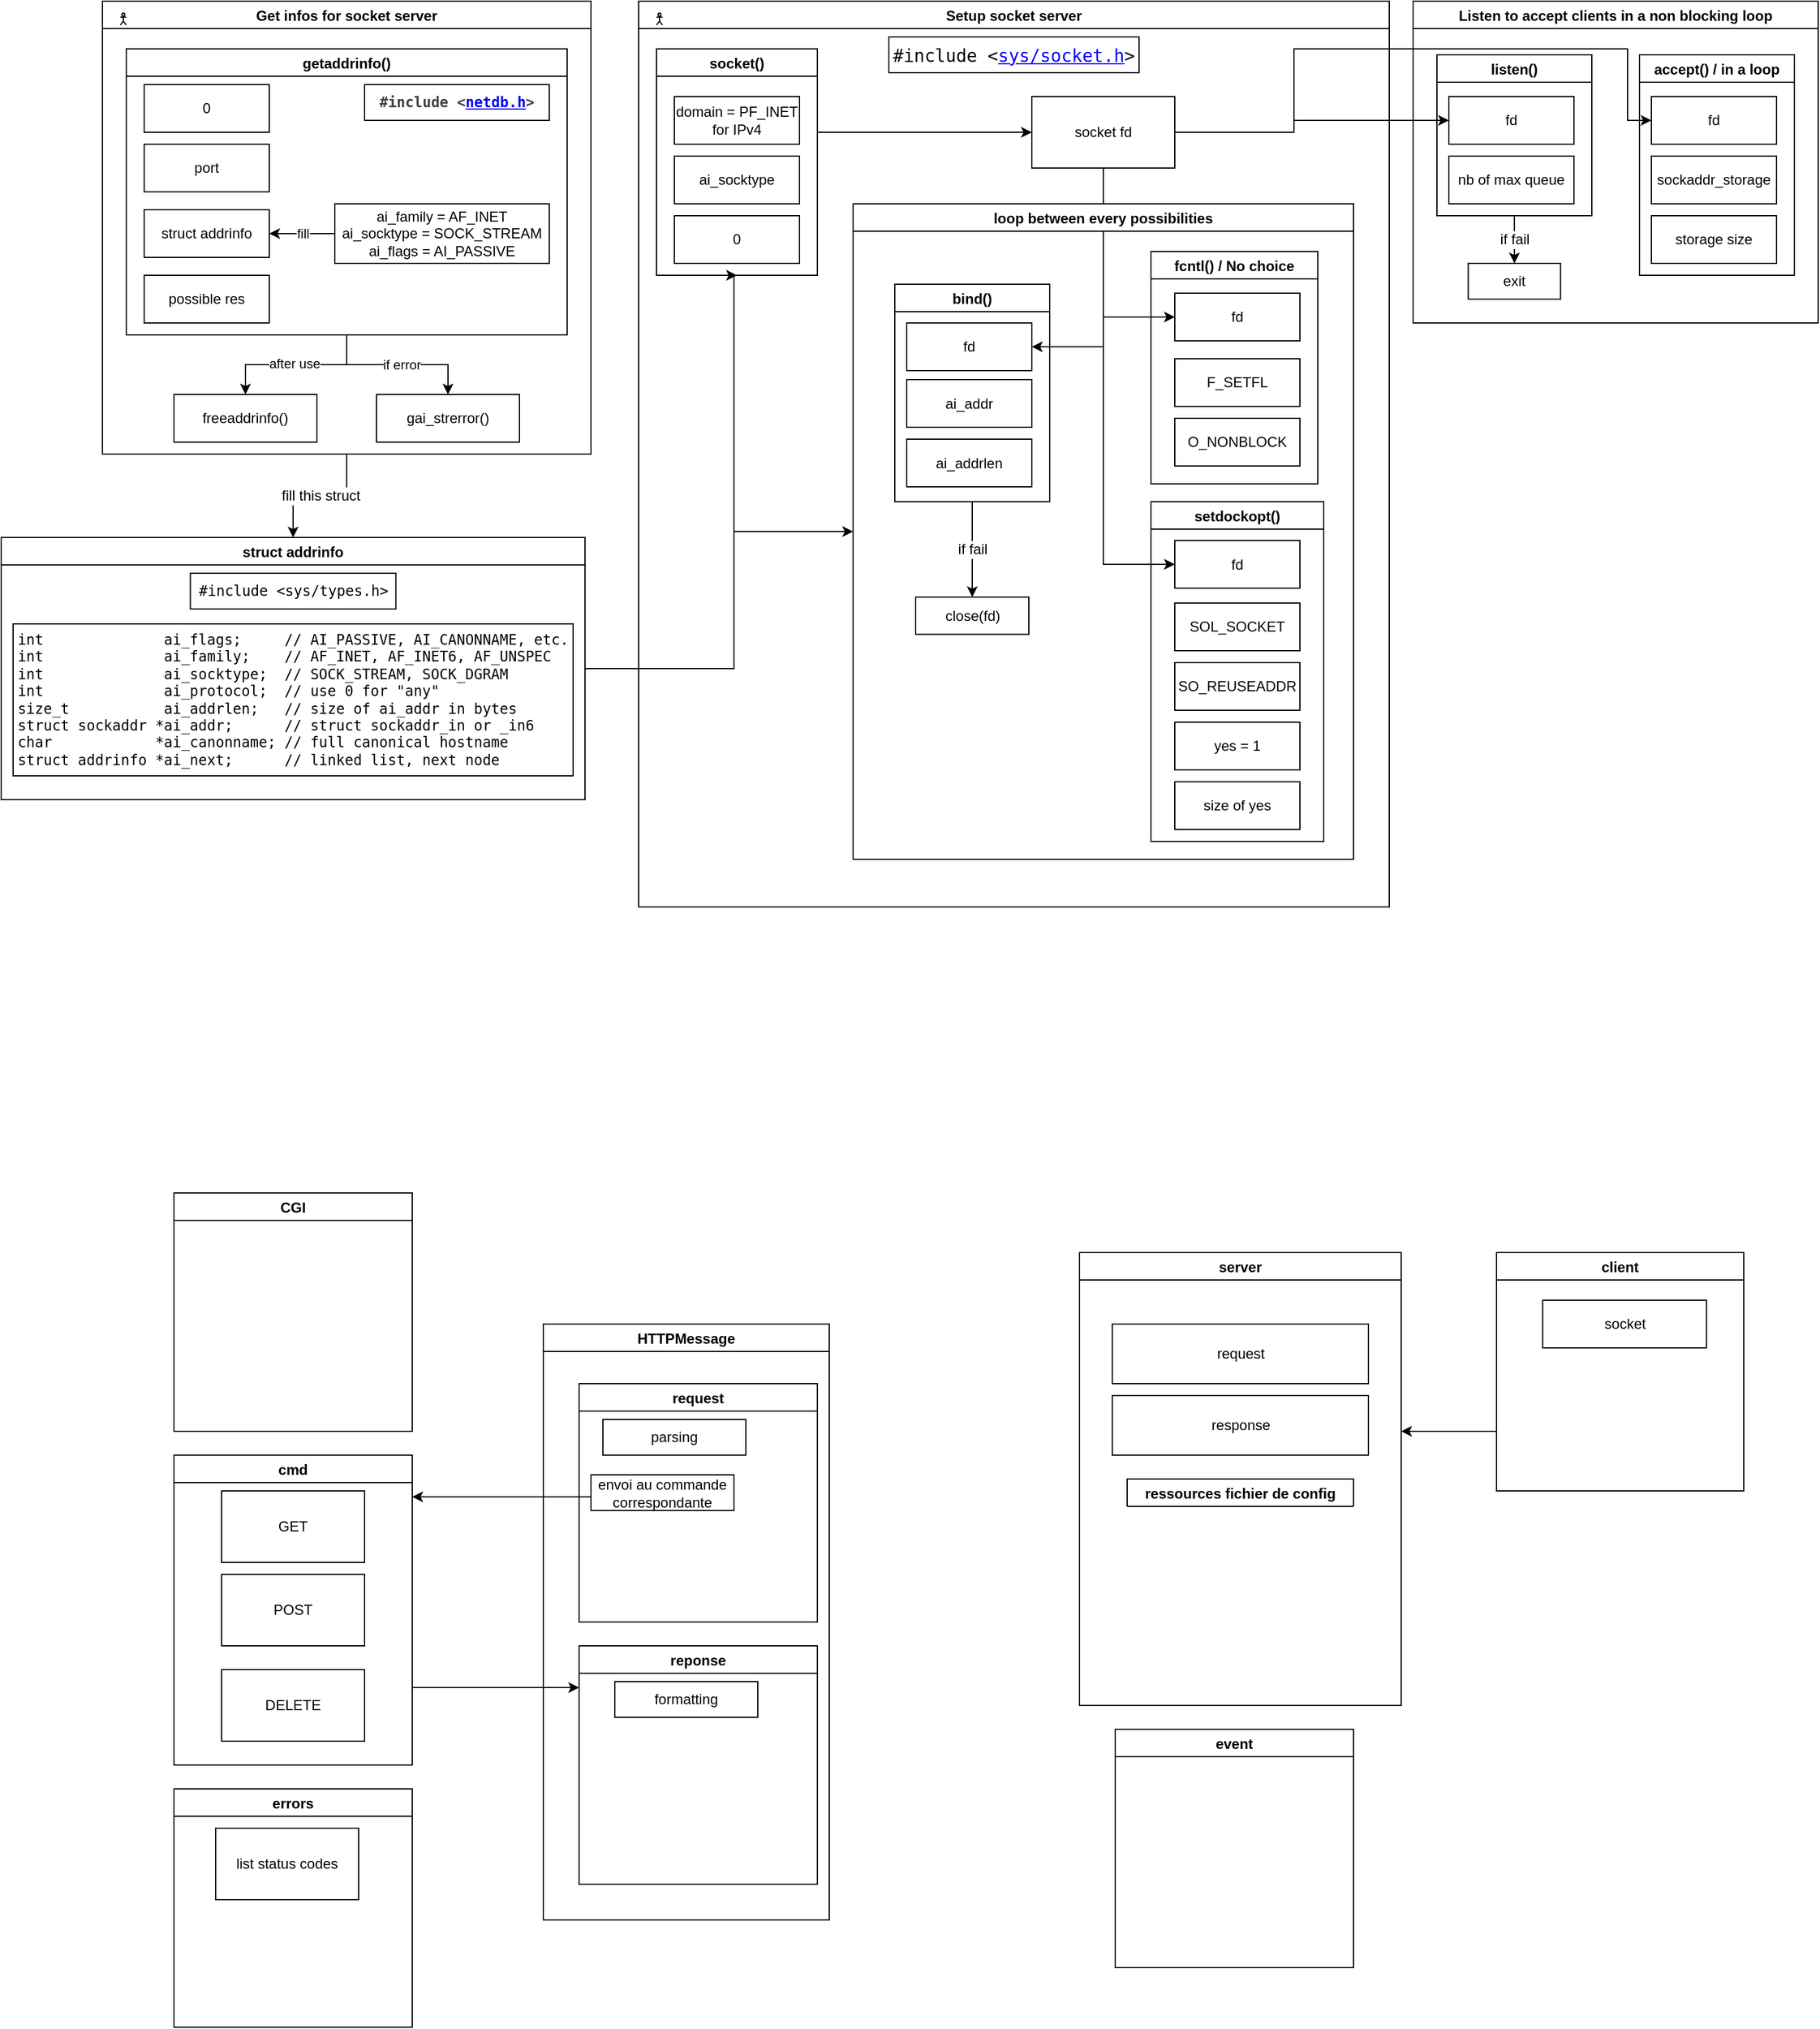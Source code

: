 <mxfile version="18.0.2" type="device"><diagram id="STx37Zjw8qyAzk-qV_vX" name="Page-1"><mxGraphModel dx="3122" dy="3036" grid="1" gridSize="10" guides="1" tooltips="1" connect="1" arrows="1" fold="1" page="1" pageScale="1" pageWidth="850" pageHeight="1100" math="0" shadow="0"><root><mxCell id="0"/><mxCell id="1" parent="0"/><mxCell id="xPyJkipvN4jEaGFvWJgq-1" value="server" style="swimlane;" parent="1" vertex="1"><mxGeometry y="-20" width="270" height="380" as="geometry"/></mxCell><mxCell id="xPyJkipvN4jEaGFvWJgq-4" value="request" style="rounded=0;whiteSpace=wrap;html=1;" parent="xPyJkipvN4jEaGFvWJgq-1" vertex="1"><mxGeometry x="27.5" y="60" width="215" height="50" as="geometry"/></mxCell><mxCell id="xPyJkipvN4jEaGFvWJgq-5" value="response" style="rounded=0;whiteSpace=wrap;html=1;" parent="xPyJkipvN4jEaGFvWJgq-1" vertex="1"><mxGeometry x="27.5" y="120" width="215" height="50" as="geometry"/></mxCell><mxCell id="xPyJkipvN4jEaGFvWJgq-18" value="ressources fichier de config" style="swimlane;" parent="xPyJkipvN4jEaGFvWJgq-1" vertex="1" collapsed="1"><mxGeometry x="40" y="190" width="190" height="23" as="geometry"><mxRectangle x="-230" y="640" width="200" height="200" as="alternateBounds"/></mxGeometry></mxCell><mxCell id="xPyJkipvN4jEaGFvWJgq-6" value="CGI" style="swimlane;" parent="1" vertex="1"><mxGeometry x="-760" y="-70" width="200" height="200" as="geometry"/></mxCell><mxCell id="xPyJkipvN4jEaGFvWJgq-7" value="event" style="swimlane;" parent="1" vertex="1"><mxGeometry x="30" y="380" width="200" height="200" as="geometry"/></mxCell><mxCell id="yT_IgsEZRaOhdsvqNlw--4" style="edgeStyle=orthogonalEdgeStyle;rounded=0;orthogonalLoop=1;jettySize=auto;html=1;exitX=0;exitY=0.75;exitDx=0;exitDy=0;" parent="1" source="xPyJkipvN4jEaGFvWJgq-8" edge="1"><mxGeometry relative="1" as="geometry"><mxPoint x="270" y="130" as="targetPoint"/></mxGeometry></mxCell><mxCell id="xPyJkipvN4jEaGFvWJgq-8" value="client" style="swimlane;" parent="1" vertex="1"><mxGeometry x="350" y="-20" width="207.5" height="200" as="geometry"/></mxCell><mxCell id="xPyJkipvN4jEaGFvWJgq-2" value="socket" style="rounded=0;whiteSpace=wrap;html=1;" parent="xPyJkipvN4jEaGFvWJgq-8" vertex="1"><mxGeometry x="38.75" y="40" width="137.5" height="40" as="geometry"/></mxCell><mxCell id="xPyJkipvN4jEaGFvWJgq-9" value="errors" style="swimlane;" parent="1" vertex="1"><mxGeometry x="-760" y="430" width="200" height="200" as="geometry"/></mxCell><mxCell id="xPyJkipvN4jEaGFvWJgq-30" value="list status codes" style="rounded=0;whiteSpace=wrap;html=1;" parent="xPyJkipvN4jEaGFvWJgq-9" vertex="1"><mxGeometry x="35" y="33" width="120" height="60" as="geometry"/></mxCell><mxCell id="yT_IgsEZRaOhdsvqNlw--6" style="edgeStyle=orthogonalEdgeStyle;rounded=0;orthogonalLoop=1;jettySize=auto;html=1;exitX=1;exitY=0.75;exitDx=0;exitDy=0;" parent="1" source="xPyJkipvN4jEaGFvWJgq-10" edge="1"><mxGeometry relative="1" as="geometry"><mxPoint x="-420" y="345" as="targetPoint"/></mxGeometry></mxCell><mxCell id="xPyJkipvN4jEaGFvWJgq-10" value="cmd" style="swimlane;" parent="1" vertex="1"><mxGeometry x="-760" y="150" width="200" height="260" as="geometry"/></mxCell><mxCell id="xPyJkipvN4jEaGFvWJgq-11" value="GET" style="rounded=0;whiteSpace=wrap;html=1;" parent="xPyJkipvN4jEaGFvWJgq-10" vertex="1"><mxGeometry x="40" y="30" width="120" height="60" as="geometry"/></mxCell><mxCell id="xPyJkipvN4jEaGFvWJgq-12" value="POST" style="rounded=0;whiteSpace=wrap;html=1;" parent="xPyJkipvN4jEaGFvWJgq-10" vertex="1"><mxGeometry x="40" y="100" width="120" height="60" as="geometry"/></mxCell><mxCell id="xPyJkipvN4jEaGFvWJgq-13" value="DELETE" style="rounded=0;whiteSpace=wrap;html=1;" parent="xPyJkipvN4jEaGFvWJgq-10" vertex="1"><mxGeometry x="40" y="180" width="120" height="60" as="geometry"/></mxCell><mxCell id="xPyJkipvN4jEaGFvWJgq-14" value="request" style="swimlane;" parent="1" vertex="1"><mxGeometry x="-420" y="90" width="200" height="200" as="geometry"><mxRectangle x="-390" y="160" width="80" height="23" as="alternateBounds"/></mxGeometry></mxCell><mxCell id="xPyJkipvN4jEaGFvWJgq-19" value="parsing" style="rounded=0;whiteSpace=wrap;html=1;" parent="xPyJkipvN4jEaGFvWJgq-14" vertex="1"><mxGeometry x="20" y="30" width="120" height="30" as="geometry"/></mxCell><mxCell id="xPyJkipvN4jEaGFvWJgq-20" value="reponse" style="swimlane;" parent="1" vertex="1"><mxGeometry x="-420" y="310" width="200" height="200" as="geometry"/></mxCell><mxCell id="xPyJkipvN4jEaGFvWJgq-21" value="formatting" style="rounded=0;whiteSpace=wrap;html=1;" parent="xPyJkipvN4jEaGFvWJgq-20" vertex="1"><mxGeometry x="30" y="30" width="120" height="30" as="geometry"/></mxCell><mxCell id="yT_IgsEZRaOhdsvqNlw--3" value="HTTPMessage" style="swimlane;" parent="1" vertex="1"><mxGeometry x="-450" y="40" width="240" height="500" as="geometry"/></mxCell><mxCell id="yT_IgsEZRaOhdsvqNlw--1" value="envoi au commande correspondante" style="rounded=0;whiteSpace=wrap;html=1;" parent="yT_IgsEZRaOhdsvqNlw--3" vertex="1"><mxGeometry x="40" y="126.5" width="120" height="30" as="geometry"/></mxCell><mxCell id="yT_IgsEZRaOhdsvqNlw--5" style="edgeStyle=orthogonalEdgeStyle;rounded=0;orthogonalLoop=1;jettySize=auto;html=1;exitX=0;exitY=0.5;exitDx=0;exitDy=0;" parent="1" source="yT_IgsEZRaOhdsvqNlw--1" edge="1"><mxGeometry relative="1" as="geometry"><mxPoint x="-560" y="185" as="targetPoint"/><Array as="points"><mxPoint x="-520" y="185"/><mxPoint x="-520" y="185"/></Array></mxGeometry></mxCell><mxCell id="IRyMb6q3slqYh_8cqwGk-146" value="fill this struct" style="edgeStyle=orthogonalEdgeStyle;rounded=0;orthogonalLoop=1;jettySize=auto;html=1;entryX=0.5;entryY=0;entryDx=0;entryDy=0;fontFamily=Helvetica;fontSize=12;fontColor=#000000;endArrow=classic;endFill=1;" edge="1" parent="1" source="IRyMb6q3slqYh_8cqwGk-2" target="IRyMb6q3slqYh_8cqwGk-141"><mxGeometry relative="1" as="geometry"/></mxCell><mxCell id="IRyMb6q3slqYh_8cqwGk-2" value="Get infos for socket server" style="swimlane;" vertex="1" parent="1"><mxGeometry x="-820" y="-1070" width="410" height="380" as="geometry"><mxRectangle x="-640" y="-900" width="180" height="23" as="alternateBounds"/></mxGeometry></mxCell><mxCell id="IRyMb6q3slqYh_8cqwGk-60" style="edgeStyle=orthogonalEdgeStyle;rounded=0;orthogonalLoop=1;jettySize=auto;html=1;fontFamily=Helvetica;endArrow=classic;endFill=1;" edge="1" parent="IRyMb6q3slqYh_8cqwGk-2" source="IRyMb6q3slqYh_8cqwGk-51" target="IRyMb6q3slqYh_8cqwGk-57"><mxGeometry relative="1" as="geometry"/></mxCell><mxCell id="IRyMb6q3slqYh_8cqwGk-61" style="edgeStyle=orthogonalEdgeStyle;rounded=0;orthogonalLoop=1;jettySize=auto;html=1;entryX=0.5;entryY=0;entryDx=0;entryDy=0;fontFamily=Helvetica;endArrow=classic;endFill=1;" edge="1" parent="IRyMb6q3slqYh_8cqwGk-2" source="IRyMb6q3slqYh_8cqwGk-51" target="IRyMb6q3slqYh_8cqwGk-53"><mxGeometry relative="1" as="geometry"/></mxCell><mxCell id="IRyMb6q3slqYh_8cqwGk-62" value="if error" style="edgeLabel;html=1;align=center;verticalAlign=middle;resizable=0;points=[];fontFamily=Helvetica;" vertex="1" connectable="0" parent="IRyMb6q3slqYh_8cqwGk-61"><mxGeometry x="0.139" relative="1" as="geometry"><mxPoint x="98" as="offset"/></mxGeometry></mxCell><mxCell id="IRyMb6q3slqYh_8cqwGk-63" value="after use" style="edgeLabel;html=1;align=center;verticalAlign=middle;resizable=0;points=[];fontFamily=Helvetica;" vertex="1" connectable="0" parent="IRyMb6q3slqYh_8cqwGk-61"><mxGeometry x="0.158" y="-1" relative="1" as="geometry"><mxPoint x="9" as="offset"/></mxGeometry></mxCell><mxCell id="IRyMb6q3slqYh_8cqwGk-51" value="getaddrinfo()" style="swimlane;" vertex="1" parent="IRyMb6q3slqYh_8cqwGk-2"><mxGeometry x="20" y="40" width="370" height="240" as="geometry"><mxRectangle x="50" y="40" width="110" height="23" as="alternateBounds"/></mxGeometry></mxCell><mxCell id="IRyMb6q3slqYh_8cqwGk-17" value="port" style="rounded=0;whiteSpace=wrap;html=1;" vertex="1" parent="IRyMb6q3slqYh_8cqwGk-51"><mxGeometry x="15" y="80" width="105" height="40" as="geometry"/></mxCell><mxCell id="IRyMb6q3slqYh_8cqwGk-3" value="struct addrinfo" style="rounded=0;whiteSpace=wrap;html=1;" vertex="1" parent="IRyMb6q3slqYh_8cqwGk-51"><mxGeometry x="15" y="135" width="105" height="40" as="geometry"/></mxCell><mxCell id="IRyMb6q3slqYh_8cqwGk-28" value="possible res" style="rounded=0;whiteSpace=wrap;html=1;" vertex="1" parent="IRyMb6q3slqYh_8cqwGk-51"><mxGeometry x="15" y="190" width="105" height="40" as="geometry"/></mxCell><mxCell id="IRyMb6q3slqYh_8cqwGk-12" value="ai_family = AF_INET&lt;br&gt;ai_socktype = SOCK_STREAM&lt;br&gt;ai_flags = AI_PASSIVE" style="rounded=0;whiteSpace=wrap;html=1;" vertex="1" parent="IRyMb6q3slqYh_8cqwGk-51"><mxGeometry x="175" y="130" width="180" height="50" as="geometry"/></mxCell><mxCell id="IRyMb6q3slqYh_8cqwGk-14" value="fill" style="edgeStyle=orthogonalEdgeStyle;rounded=0;orthogonalLoop=1;jettySize=auto;html=1;entryX=1;entryY=0.5;entryDx=0;entryDy=0;exitX=0;exitY=0.5;exitDx=0;exitDy=0;" edge="1" parent="IRyMb6q3slqYh_8cqwGk-51" source="IRyMb6q3slqYh_8cqwGk-12" target="IRyMb6q3slqYh_8cqwGk-3"><mxGeometry x="0.004" relative="1" as="geometry"><mxPoint x="220" y="-120" as="sourcePoint"/><mxPoint as="offset"/></mxGeometry></mxCell><mxCell id="IRyMb6q3slqYh_8cqwGk-88" value="0" style="rounded=0;whiteSpace=wrap;html=1;" vertex="1" parent="IRyMb6q3slqYh_8cqwGk-51"><mxGeometry x="15" y="30" width="105" height="40" as="geometry"/></mxCell><mxCell id="IRyMb6q3slqYh_8cqwGk-93" value="&lt;pre style=&quot;color: rgb(64, 64, 64); text-align: start;&quot;&gt;&lt;b&gt;#include &amp;lt;&lt;a&gt;netdb.h&lt;/a&gt;&amp;gt;&lt;/b&gt;&lt;/pre&gt;" style="rounded=0;whiteSpace=wrap;html=1;fontFamily=Helvetica;fontColor=#030303;" vertex="1" parent="IRyMb6q3slqYh_8cqwGk-51"><mxGeometry x="200" y="30" width="155" height="30" as="geometry"/></mxCell><mxCell id="IRyMb6q3slqYh_8cqwGk-53" value="freeaddrinfo()" style="rounded=0;whiteSpace=wrap;html=1;" vertex="1" parent="IRyMb6q3slqYh_8cqwGk-2"><mxGeometry x="60" y="330" width="120" height="40" as="geometry"/></mxCell><mxCell id="IRyMb6q3slqYh_8cqwGk-57" value="&lt;pre style=&quot;text-align: start;&quot;&gt;&lt;font color=&quot;#030303&quot; style=&quot;&quot; face=&quot;Helvetica&quot;&gt;gai_strerror()&lt;/font&gt;&lt;/pre&gt;" style="rounded=0;whiteSpace=wrap;html=1;" vertex="1" parent="IRyMb6q3slqYh_8cqwGk-2"><mxGeometry x="230" y="330" width="120" height="40" as="geometry"/></mxCell><mxCell id="IRyMb6q3slqYh_8cqwGk-6" value="&lt;p style=&quot;line-height: 0;&quot;&gt;&lt;br&gt;&lt;/p&gt;" style="shape=umlActor;verticalLabelPosition=bottom;verticalAlign=top;html=1;outlineConnect=0;" vertex="1" parent="IRyMb6q3slqYh_8cqwGk-2"><mxGeometry x="15" y="10" width="5" height="10" as="geometry"/></mxCell><mxCell id="IRyMb6q3slqYh_8cqwGk-64" value="Setup socket server" style="swimlane;fontFamily=Helvetica;fontColor=#030303;startSize=23;" vertex="1" parent="1"><mxGeometry x="-370" y="-1070" width="630" height="760" as="geometry"/></mxCell><mxCell id="IRyMb6q3slqYh_8cqwGk-79" value="&lt;p style=&quot;line-height: 0;&quot;&gt;&lt;br&gt;&lt;/p&gt;" style="shape=umlActor;verticalLabelPosition=bottom;verticalAlign=top;html=1;outlineConnect=0;" vertex="1" parent="IRyMb6q3slqYh_8cqwGk-64"><mxGeometry x="15" y="10" width="5" height="10" as="geometry"/></mxCell><mxCell id="IRyMb6q3slqYh_8cqwGk-92" style="edgeStyle=orthogonalEdgeStyle;rounded=0;orthogonalLoop=1;jettySize=auto;html=1;fontFamily=Helvetica;fontColor=#030303;endArrow=classic;endFill=1;" edge="1" parent="IRyMb6q3slqYh_8cqwGk-64" source="IRyMb6q3slqYh_8cqwGk-81" target="IRyMb6q3slqYh_8cqwGk-91"><mxGeometry relative="1" as="geometry"><Array as="points"><mxPoint x="190" y="110"/><mxPoint x="190" y="110"/></Array></mxGeometry></mxCell><mxCell id="IRyMb6q3slqYh_8cqwGk-81" value="socket()" style="swimlane;fontFamily=Helvetica;fontColor=#030303;" vertex="1" parent="IRyMb6q3slqYh_8cqwGk-64"><mxGeometry x="15" y="40" width="135" height="190" as="geometry"/></mxCell><mxCell id="IRyMb6q3slqYh_8cqwGk-83" style="edgeStyle=orthogonalEdgeStyle;rounded=0;orthogonalLoop=1;jettySize=auto;html=1;exitX=0.5;exitY=1;exitDx=0;exitDy=0;fontFamily=Helvetica;fontColor=#030303;endArrow=classic;endFill=1;" edge="1" parent="IRyMb6q3slqYh_8cqwGk-81"><mxGeometry relative="1" as="geometry"><mxPoint x="75" y="70" as="sourcePoint"/><mxPoint x="75" y="70" as="targetPoint"/></mxGeometry></mxCell><mxCell id="IRyMb6q3slqYh_8cqwGk-84" value="domain = PF_INET for IPv4" style="rounded=0;whiteSpace=wrap;html=1;" vertex="1" parent="IRyMb6q3slqYh_8cqwGk-81"><mxGeometry x="15" y="40" width="105" height="40" as="geometry"/></mxCell><mxCell id="IRyMb6q3slqYh_8cqwGk-85" value="ai_socktype" style="rounded=0;whiteSpace=wrap;html=1;" vertex="1" parent="IRyMb6q3slqYh_8cqwGk-81"><mxGeometry x="15" y="90" width="105" height="40" as="geometry"/></mxCell><mxCell id="IRyMb6q3slqYh_8cqwGk-87" value="0" style="rounded=0;whiteSpace=wrap;html=1;" vertex="1" parent="IRyMb6q3slqYh_8cqwGk-81"><mxGeometry x="15" y="140" width="105" height="40" as="geometry"/></mxCell><mxCell id="IRyMb6q3slqYh_8cqwGk-109" style="edgeStyle=orthogonalEdgeStyle;rounded=0;orthogonalLoop=1;jettySize=auto;html=1;entryX=0;entryY=0.5;entryDx=0;entryDy=0;fontFamily=Helvetica;fontColor=#030303;endArrow=classic;endFill=1;" edge="1" parent="IRyMb6q3slqYh_8cqwGk-64" source="IRyMb6q3slqYh_8cqwGk-91" target="IRyMb6q3slqYh_8cqwGk-108"><mxGeometry relative="1" as="geometry"/></mxCell><mxCell id="IRyMb6q3slqYh_8cqwGk-116" style="edgeStyle=orthogonalEdgeStyle;rounded=0;orthogonalLoop=1;jettySize=auto;html=1;fontFamily=Helvetica;fontColor=#030303;endArrow=classic;endFill=1;entryX=0;entryY=0.5;entryDx=0;entryDy=0;" edge="1" parent="IRyMb6q3slqYh_8cqwGk-64" source="IRyMb6q3slqYh_8cqwGk-91" target="IRyMb6q3slqYh_8cqwGk-118"><mxGeometry relative="1" as="geometry"><mxPoint x="390" y="330" as="targetPoint"/></mxGeometry></mxCell><mxCell id="IRyMb6q3slqYh_8cqwGk-127" style="edgeStyle=orthogonalEdgeStyle;rounded=0;orthogonalLoop=1;jettySize=auto;html=1;entryX=1;entryY=0.5;entryDx=0;entryDy=0;fontFamily=Helvetica;fontSize=12;fontColor=#030303;endArrow=classic;endFill=1;" edge="1" parent="IRyMb6q3slqYh_8cqwGk-64" source="IRyMb6q3slqYh_8cqwGk-91" target="IRyMb6q3slqYh_8cqwGk-124"><mxGeometry relative="1" as="geometry"/></mxCell><mxCell id="IRyMb6q3slqYh_8cqwGk-91" value="socket fd" style="rounded=0;whiteSpace=wrap;html=1;fontFamily=Helvetica;fontColor=#030303;" vertex="1" parent="IRyMb6q3slqYh_8cqwGk-64"><mxGeometry x="330" y="80" width="120" height="60" as="geometry"/></mxCell><mxCell id="IRyMb6q3slqYh_8cqwGk-94" value="&lt;span style=&quot;color: rgb(0, 0, 0); font-family: monospace; font-size: 14.667px; font-style: normal; font-variant-ligatures: normal; font-variant-caps: normal; font-weight: 400; letter-spacing: normal; orphans: 2; text-align: start; text-indent: 0px; text-transform: none; widows: 2; word-spacing: 0px; -webkit-text-stroke-width: 0px; background-color: rgb(255, 255, 255); text-decoration-thickness: initial; text-decoration-style: initial; text-decoration-color: initial; float: none; display: inline !important;&quot;&gt;#include &amp;lt;&lt;/span&gt;&lt;a style=&quot;color: rgb(0, 0, 255); font-family: monospace; font-size: 14.667px; font-style: normal; font-variant-ligatures: normal; font-variant-caps: normal; font-weight: 400; letter-spacing: normal; orphans: 2; text-align: start; text-indent: 0px; text-transform: none; widows: 2; word-spacing: 0px; -webkit-text-stroke-width: 0px; background-color: rgb(255, 255, 255);&quot; href=&quot;https://pubs.opengroup.org/onlinepubs/009604499/basedefs/sys/socket.h.html&quot;&gt;sys/socket.h&lt;/a&gt;&lt;span style=&quot;color: rgb(0, 0, 0); font-family: monospace; font-size: 14.667px; font-style: normal; font-variant-ligatures: normal; font-variant-caps: normal; font-weight: 400; letter-spacing: normal; orphans: 2; text-align: start; text-indent: 0px; text-transform: none; widows: 2; word-spacing: 0px; -webkit-text-stroke-width: 0px; background-color: rgb(255, 255, 255); text-decoration-thickness: initial; text-decoration-style: initial; text-decoration-color: initial; float: none; display: inline !important;&quot;&gt;&amp;gt;&lt;/span&gt;&lt;br style=&quot;color: rgb(0, 0, 0); font-family: monospace; font-size: 14.667px; font-style: normal; font-variant-ligatures: normal; font-variant-caps: normal; font-weight: 400; letter-spacing: normal; orphans: 2; text-align: start; text-indent: 0px; text-transform: none; widows: 2; word-spacing: 0px; -webkit-text-stroke-width: 0px; background-color: rgb(255, 255, 255); text-decoration-thickness: initial; text-decoration-style: initial; text-decoration-color: initial;&quot;&gt;" style="rounded=0;whiteSpace=wrap;html=1;fontFamily=Helvetica;fontColor=#030303;" vertex="1" parent="IRyMb6q3slqYh_8cqwGk-64"><mxGeometry x="210" y="30" width="210" height="30" as="geometry"/></mxCell><mxCell id="IRyMb6q3slqYh_8cqwGk-139" value="loop between every possibilities" style="swimlane;fontFamily=Helvetica;fontSize=12;fontColor=#030303;" vertex="1" parent="IRyMb6q3slqYh_8cqwGk-64"><mxGeometry x="180" y="170" width="420" height="550" as="geometry"/></mxCell><mxCell id="IRyMb6q3slqYh_8cqwGk-100" value="fcntl() / No choice" style="swimlane;fontFamily=Helvetica;fontColor=#030303;startSize=23;" vertex="1" parent="IRyMb6q3slqYh_8cqwGk-139"><mxGeometry x="250" y="40" width="140" height="195" as="geometry"><mxRectangle x="475" y="85" width="130" height="23" as="alternateBounds"/></mxGeometry></mxCell><mxCell id="IRyMb6q3slqYh_8cqwGk-108" value="fd" style="rounded=0;whiteSpace=wrap;html=1;" vertex="1" parent="IRyMb6q3slqYh_8cqwGk-100"><mxGeometry x="20" y="35" width="105" height="40" as="geometry"/></mxCell><mxCell id="IRyMb6q3slqYh_8cqwGk-114" value="O_NONBLOCK" style="rounded=0;whiteSpace=wrap;html=1;" vertex="1" parent="IRyMb6q3slqYh_8cqwGk-100"><mxGeometry x="20" y="140" width="105" height="40" as="geometry"/></mxCell><mxCell id="IRyMb6q3slqYh_8cqwGk-113" value="F_SETFL" style="rounded=0;whiteSpace=wrap;html=1;" vertex="1" parent="IRyMb6q3slqYh_8cqwGk-100"><mxGeometry x="20" y="90" width="105" height="40" as="geometry"/></mxCell><mxCell id="IRyMb6q3slqYh_8cqwGk-101" value="setdockopt()" style="swimlane;fontFamily=Helvetica;fontColor=#030303;startSize=23;" vertex="1" parent="IRyMb6q3slqYh_8cqwGk-139"><mxGeometry x="250" y="250" width="145" height="285" as="geometry"><mxRectangle x="475" y="165" width="100" height="23" as="alternateBounds"/></mxGeometry></mxCell><mxCell id="IRyMb6q3slqYh_8cqwGk-118" value="fd" style="rounded=0;whiteSpace=wrap;html=1;" vertex="1" parent="IRyMb6q3slqYh_8cqwGk-101"><mxGeometry x="20" y="32.5" width="105" height="40" as="geometry"/></mxCell><mxCell id="IRyMb6q3slqYh_8cqwGk-120" value="&lt;span style=&quot;font-family: verdana, helvetica, arial, sans-serif; text-align: start; background-color: rgb(255, 255, 255);&quot;&gt;&lt;font color=&quot;#030303&quot; style=&quot;font-size: 12px;&quot;&gt;SOL_SOCKET&lt;/font&gt;&lt;/span&gt;" style="rounded=0;whiteSpace=wrap;html=1;" vertex="1" parent="IRyMb6q3slqYh_8cqwGk-101"><mxGeometry x="20" y="85" width="105" height="40" as="geometry"/></mxCell><mxCell id="IRyMb6q3slqYh_8cqwGk-121" value="&lt;span style=&quot;font-family: verdana, helvetica, arial, sans-serif; text-align: start; background-color: rgb(255, 255, 255);&quot;&gt;&lt;font color=&quot;#030303&quot; style=&quot;font-size: 12px;&quot;&gt;SO_REUSEADDR&lt;/font&gt;&lt;/span&gt;" style="rounded=0;whiteSpace=wrap;html=1;" vertex="1" parent="IRyMb6q3slqYh_8cqwGk-101"><mxGeometry x="20" y="135" width="105" height="40" as="geometry"/></mxCell><mxCell id="IRyMb6q3slqYh_8cqwGk-122" value="&lt;span style=&quot;font-family: verdana, helvetica, arial, sans-serif; text-align: start; background-color: rgb(255, 255, 255);&quot;&gt;&lt;font color=&quot;#030303&quot; style=&quot;font-size: 12px;&quot;&gt;yes = 1&lt;/font&gt;&lt;/span&gt;" style="rounded=0;whiteSpace=wrap;html=1;" vertex="1" parent="IRyMb6q3slqYh_8cqwGk-101"><mxGeometry x="20" y="185" width="105" height="40" as="geometry"/></mxCell><mxCell id="IRyMb6q3slqYh_8cqwGk-123" value="&lt;span style=&quot;font-family: verdana, helvetica, arial, sans-serif; text-align: start; background-color: rgb(255, 255, 255);&quot;&gt;&lt;font color=&quot;#030303&quot; style=&quot;font-size: 12px;&quot;&gt;size of yes&lt;/font&gt;&lt;/span&gt;" style="rounded=0;whiteSpace=wrap;html=1;" vertex="1" parent="IRyMb6q3slqYh_8cqwGk-101"><mxGeometry x="20" y="235" width="105" height="40" as="geometry"/></mxCell><mxCell id="IRyMb6q3slqYh_8cqwGk-135" value="&lt;span style=&quot;font-weight: normal;&quot;&gt;close(fd)&lt;/span&gt;" style="whiteSpace=wrap;html=1;fontColor=#030303;fontStyle=1;startSize=23;" vertex="1" parent="IRyMb6q3slqYh_8cqwGk-139"><mxGeometry x="52.5" y="330" width="95" height="31.25" as="geometry"/></mxCell><mxCell id="IRyMb6q3slqYh_8cqwGk-99" value="bind()" style="swimlane;fontFamily=Helvetica;fontColor=#030303;startSize=23;" vertex="1" parent="IRyMb6q3slqYh_8cqwGk-139"><mxGeometry x="35" y="67.5" width="130" height="182.5" as="geometry"/></mxCell><mxCell id="IRyMb6q3slqYh_8cqwGk-124" value="fd" style="rounded=0;whiteSpace=wrap;html=1;" vertex="1" parent="IRyMb6q3slqYh_8cqwGk-99"><mxGeometry x="10" y="32.5" width="105" height="40" as="geometry"/></mxCell><mxCell id="IRyMb6q3slqYh_8cqwGk-126" value="ai_addrlen" style="rounded=0;whiteSpace=wrap;html=1;" vertex="1" parent="IRyMb6q3slqYh_8cqwGk-99"><mxGeometry x="10" y="130" width="105" height="40" as="geometry"/></mxCell><mxCell id="IRyMb6q3slqYh_8cqwGk-125" value="ai_addr" style="rounded=0;whiteSpace=wrap;html=1;" vertex="1" parent="IRyMb6q3slqYh_8cqwGk-99"><mxGeometry x="10" y="80" width="105" height="40" as="geometry"/></mxCell><mxCell id="IRyMb6q3slqYh_8cqwGk-136" value="if fail" style="edgeStyle=orthogonalEdgeStyle;rounded=0;orthogonalLoop=1;jettySize=auto;html=1;fontFamily=Helvetica;fontSize=12;fontColor=#030303;endArrow=classic;endFill=1;" edge="1" parent="IRyMb6q3slqYh_8cqwGk-139" source="IRyMb6q3slqYh_8cqwGk-99" target="IRyMb6q3slqYh_8cqwGk-135"><mxGeometry relative="1" as="geometry"/></mxCell><mxCell id="IRyMb6q3slqYh_8cqwGk-147" style="edgeStyle=orthogonalEdgeStyle;rounded=0;orthogonalLoop=1;jettySize=auto;html=1;entryX=0.5;entryY=1;entryDx=0;entryDy=0;fontFamily=Helvetica;fontSize=12;fontColor=#000000;endArrow=classic;endFill=1;" edge="1" parent="1" source="IRyMb6q3slqYh_8cqwGk-141" target="IRyMb6q3slqYh_8cqwGk-81"><mxGeometry relative="1" as="geometry"><Array as="points"><mxPoint x="-290" y="-510"/><mxPoint x="-290" y="-840"/></Array></mxGeometry></mxCell><mxCell id="IRyMb6q3slqYh_8cqwGk-148" style="edgeStyle=orthogonalEdgeStyle;rounded=0;orthogonalLoop=1;jettySize=auto;html=1;entryX=0;entryY=0.5;entryDx=0;entryDy=0;fontFamily=Helvetica;fontSize=12;fontColor=#000000;endArrow=classic;endFill=1;" edge="1" parent="1" source="IRyMb6q3slqYh_8cqwGk-141" target="IRyMb6q3slqYh_8cqwGk-139"><mxGeometry relative="1" as="geometry"><Array as="points"><mxPoint x="-290" y="-510"/><mxPoint x="-290" y="-625"/></Array></mxGeometry></mxCell><mxCell id="IRyMb6q3slqYh_8cqwGk-141" value="struct addrinfo" style="swimlane;fontFamily=Helvetica;fontSize=12;fontColor=#030303;" vertex="1" parent="1"><mxGeometry x="-905" y="-620" width="490" height="220" as="geometry"/></mxCell><mxCell id="IRyMb6q3slqYh_8cqwGk-144" value="&lt;pre style=&quot;color: rgb(0, 0, 0); text-align: start; overflow-wrap: break-word;&quot;&gt;int              ai_flags;     // AI_PASSIVE, AI_CANONNAME, etc.&lt;br&gt;int              ai_family;    // AF_INET, AF_INET6, AF_UNSPEC&lt;br&gt;int              ai_socktype;  // SOCK_STREAM, SOCK_DGRAM&lt;br&gt;int              ai_protocol;  // use 0 for &quot;any&quot;&lt;br&gt;size_t           ai_addrlen;   // size of ai_addr in bytes&lt;br&gt;struct sockaddr *ai_addr;      // struct sockaddr_in or _in6&lt;br&gt;char            *ai_canonname; // full canonical hostname&lt;br&gt;struct addrinfo *ai_next;      // linked list, next node&lt;/pre&gt;" style="rounded=0;whiteSpace=wrap;html=1;fontFamily=Helvetica;fontSize=12;fontColor=#030303;" vertex="1" parent="IRyMb6q3slqYh_8cqwGk-141"><mxGeometry x="10" y="72.5" width="470" height="127.5" as="geometry"/></mxCell><mxCell id="IRyMb6q3slqYh_8cqwGk-145" value="&lt;pre style=&quot;text-align: start;&quot;&gt;&lt;pre style=&quot;margin-top: 0px; margin-bottom: calc(var(--s-prose-spacing) + 0.4em); padding: var(--su12); border: 0px; font-variant-numeric: inherit; font-variant-east-asian: inherit; font-stretch: inherit; line-height: var(--lh-md); font-family: var(--ff-mono); font-size: var(--fs-body1); vertical-align: baseline; box-sizing: inherit; width: auto; max-height: 600px; overflow: auto; background-color: var(--highlight-bg); border-radius: var(--br-md); overflow-wrap: normal;&quot; class=&quot;lang-c s-code-block&quot;&gt;&lt;code style=&quot;margin: 0px; padding: 0px; border: 0px; font-style: inherit; font-variant: inherit; font-weight: inherit; font-stretch: inherit; line-height: inherit; font-family: inherit; font-size: var(--fs-body1); vertical-align: baseline; box-sizing: inherit; background-color: transparent;&quot; class=&quot;hljs language-c&quot;&gt;&lt;span style=&quot;margin: 0px; padding: 0px; border: 0px; font-style: inherit; font-variant: inherit; font-weight: inherit; font-stretch: inherit; line-height: inherit; font-family: inherit; vertical-align: baseline; box-sizing: inherit;&quot; class=&quot;hljs-meta&quot;&gt;&lt;font style=&quot;font-size: 12px;&quot; color=&quot;#000000&quot;&gt;#&lt;span style=&quot;margin: 0px; padding: 0px; border: 0px; font-style: inherit; font-variant: inherit; font-weight: inherit; font-stretch: inherit; line-height: inherit; font-family: inherit; vertical-align: baseline; box-sizing: inherit;&quot; class=&quot;hljs-keyword&quot;&gt;include&lt;/span&gt; &lt;span style=&quot;margin: 0px; padding: 0px; border: 0px; font-style: inherit; font-variant: inherit; font-weight: inherit; font-stretch: inherit; line-height: inherit; font-family: inherit; vertical-align: baseline; box-sizing: inherit;&quot; class=&quot;hljs-string&quot;&gt;&amp;lt;sys/types.h&amp;gt;&lt;/span&gt;&lt;/font&gt;&lt;/span&gt;&lt;/code&gt;&lt;/pre&gt;&lt;/pre&gt;" style="rounded=0;whiteSpace=wrap;html=1;fontFamily=Helvetica;fontColor=#030303;" vertex="1" parent="IRyMb6q3slqYh_8cqwGk-141"><mxGeometry x="158.75" y="30" width="172.5" height="30" as="geometry"/></mxCell><mxCell id="IRyMb6q3slqYh_8cqwGk-150" value="Listen to accept clients in a non blocking loop" style="swimlane;fontFamily=Helvetica;fontSize=12;fontColor=#000000;" vertex="1" parent="1"><mxGeometry x="280" y="-1070" width="340" height="270" as="geometry"/></mxCell><mxCell id="IRyMb6q3slqYh_8cqwGk-151" value="listen()" style="swimlane;fontFamily=Helvetica;fontSize=12;fontColor=#000000;" vertex="1" parent="IRyMb6q3slqYh_8cqwGk-150"><mxGeometry x="20" y="45" width="130" height="135" as="geometry"/></mxCell><mxCell id="IRyMb6q3slqYh_8cqwGk-152" value="fd" style="rounded=0;whiteSpace=wrap;html=1;" vertex="1" parent="IRyMb6q3slqYh_8cqwGk-151"><mxGeometry x="10" y="35" width="105" height="40" as="geometry"/></mxCell><mxCell id="IRyMb6q3slqYh_8cqwGk-153" value="nb of max queue" style="rounded=0;whiteSpace=wrap;html=1;" vertex="1" parent="IRyMb6q3slqYh_8cqwGk-151"><mxGeometry x="10" y="85" width="105" height="40" as="geometry"/></mxCell><mxCell id="IRyMb6q3slqYh_8cqwGk-155" value="exit" style="whiteSpace=wrap;html=1;rounded=0;" vertex="1" parent="IRyMb6q3slqYh_8cqwGk-150"><mxGeometry x="46.25" y="220" width="77.5" height="30" as="geometry"/></mxCell><mxCell id="IRyMb6q3slqYh_8cqwGk-156" value="if fail" style="edgeStyle=orthogonalEdgeStyle;rounded=0;orthogonalLoop=1;jettySize=auto;html=1;fontFamily=Helvetica;fontSize=12;fontColor=#000000;endArrow=classic;endFill=1;exitX=0.5;exitY=1;exitDx=0;exitDy=0;" edge="1" parent="IRyMb6q3slqYh_8cqwGk-150" source="IRyMb6q3slqYh_8cqwGk-151" target="IRyMb6q3slqYh_8cqwGk-155"><mxGeometry relative="1" as="geometry"/></mxCell><mxCell id="IRyMb6q3slqYh_8cqwGk-157" value="accept() / in a loop" style="swimlane;fontFamily=Helvetica;fontSize=12;fontColor=#000000;" vertex="1" parent="IRyMb6q3slqYh_8cqwGk-150"><mxGeometry x="190" y="45" width="130" height="185" as="geometry"/></mxCell><mxCell id="IRyMb6q3slqYh_8cqwGk-158" value="fd" style="rounded=0;whiteSpace=wrap;html=1;" vertex="1" parent="IRyMb6q3slqYh_8cqwGk-157"><mxGeometry x="10" y="35" width="105" height="40" as="geometry"/></mxCell><mxCell id="IRyMb6q3slqYh_8cqwGk-160" value="storage size" style="rounded=0;whiteSpace=wrap;html=1;" vertex="1" parent="IRyMb6q3slqYh_8cqwGk-157"><mxGeometry x="10" y="135" width="105" height="40" as="geometry"/></mxCell><mxCell id="IRyMb6q3slqYh_8cqwGk-159" value="sockaddr_storage" style="rounded=0;whiteSpace=wrap;html=1;" vertex="1" parent="IRyMb6q3slqYh_8cqwGk-157"><mxGeometry x="10" y="85" width="105" height="40" as="geometry"/></mxCell><mxCell id="IRyMb6q3slqYh_8cqwGk-154" style="edgeStyle=orthogonalEdgeStyle;rounded=0;orthogonalLoop=1;jettySize=auto;html=1;entryX=0;entryY=0.5;entryDx=0;entryDy=0;fontFamily=Helvetica;fontSize=12;fontColor=#000000;endArrow=classic;endFill=1;" edge="1" parent="1" source="IRyMb6q3slqYh_8cqwGk-91" target="IRyMb6q3slqYh_8cqwGk-152"><mxGeometry relative="1" as="geometry"><Array as="points"><mxPoint x="180" y="-960"/><mxPoint x="180" y="-970"/></Array></mxGeometry></mxCell><mxCell id="IRyMb6q3slqYh_8cqwGk-161" style="edgeStyle=orthogonalEdgeStyle;rounded=0;orthogonalLoop=1;jettySize=auto;html=1;entryX=0;entryY=0.5;entryDx=0;entryDy=0;fontFamily=Helvetica;fontSize=12;fontColor=#000000;endArrow=classic;endFill=1;" edge="1" parent="1" source="IRyMb6q3slqYh_8cqwGk-91" target="IRyMb6q3slqYh_8cqwGk-158"><mxGeometry relative="1" as="geometry"><Array as="points"><mxPoint x="180" y="-960"/><mxPoint x="180" y="-1030"/><mxPoint x="460" y="-1030"/><mxPoint x="460" y="-970"/></Array></mxGeometry></mxCell></root></mxGraphModel></diagram></mxfile>